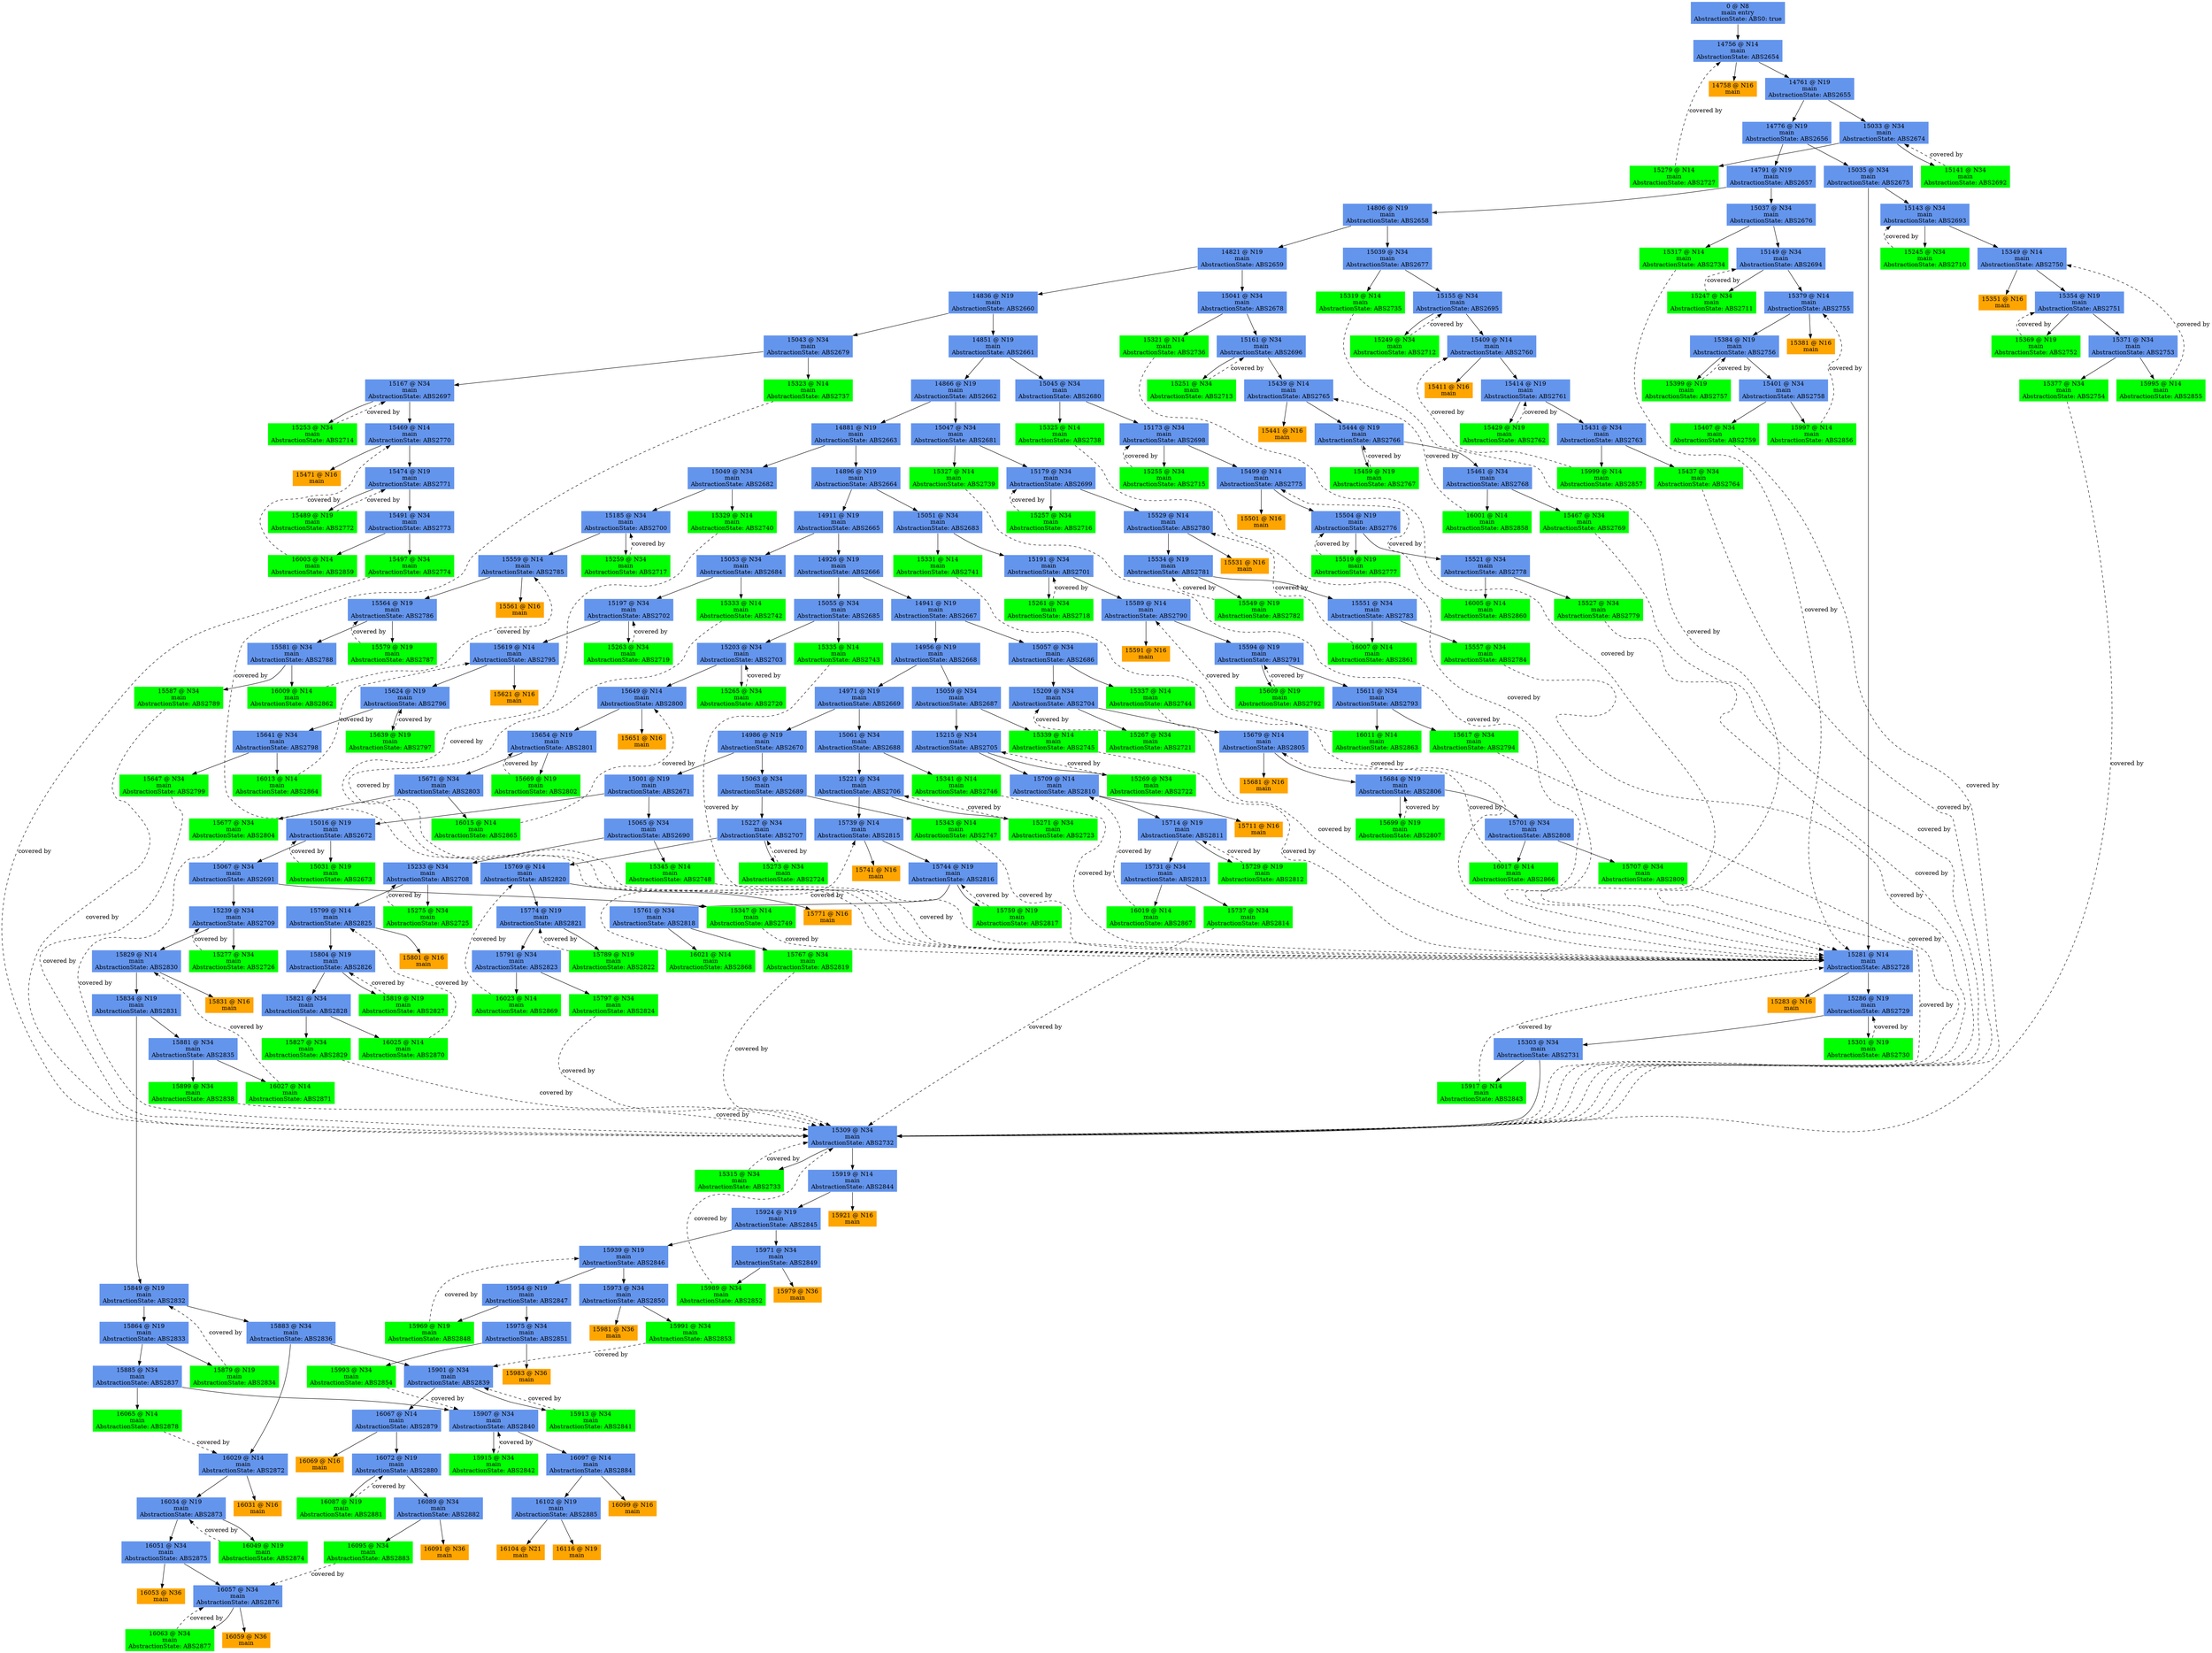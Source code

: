 digraph ARG {
node [style="filled" shape="box" color="white"]
0 [fillcolor="cornflowerblue" label="0 @ N8\nmain entry\nAbstractionState: ABS0: true\n" id="0"]
14756 [fillcolor="cornflowerblue" label="14756 @ N14\nmain\nAbstractionState: ABS2654\n" id="14756"]
14761 [fillcolor="cornflowerblue" label="14761 @ N19\nmain\nAbstractionState: ABS2655\n" id="14761"]
15033 [fillcolor="cornflowerblue" label="15033 @ N34\nmain\nAbstractionState: ABS2674\n" id="15033"]
15279 [fillcolor="green" label="15279 @ N14\nmain\nAbstractionState: ABS2727\n" id="15279"]
15141 [fillcolor="green" label="15141 @ N34\nmain\nAbstractionState: ABS2692\n" id="15141"]
14776 [fillcolor="cornflowerblue" label="14776 @ N19\nmain\nAbstractionState: ABS2656\n" id="14776"]
15035 [fillcolor="cornflowerblue" label="15035 @ N34\nmain\nAbstractionState: ABS2675\n" id="15035"]
15143 [fillcolor="cornflowerblue" label="15143 @ N34\nmain\nAbstractionState: ABS2693\n" id="15143"]
15245 [fillcolor="green" label="15245 @ N34\nmain\nAbstractionState: ABS2710\n" id="15245"]
15349 [fillcolor="cornflowerblue" label="15349 @ N14\nmain\nAbstractionState: ABS2750\n" id="15349"]
15351 [fillcolor="orange" label="15351 @ N16\nmain\n" id="15351"]
15354 [fillcolor="cornflowerblue" label="15354 @ N19\nmain\nAbstractionState: ABS2751\n" id="15354"]
15371 [fillcolor="cornflowerblue" label="15371 @ N34\nmain\nAbstractionState: ABS2753\n" id="15371"]
15377 [fillcolor="green" label="15377 @ N34\nmain\nAbstractionState: ABS2754\n" id="15377"]
15995 [fillcolor="green" label="15995 @ N14\nmain\nAbstractionState: ABS2855\n" id="15995"]
15369 [fillcolor="green" label="15369 @ N19\nmain\nAbstractionState: ABS2752\n" id="15369"]
15281 [fillcolor="cornflowerblue" label="15281 @ N14\nmain\nAbstractionState: ABS2728\n" id="15281"]
15283 [fillcolor="orange" label="15283 @ N16\nmain\n" id="15283"]
15286 [fillcolor="cornflowerblue" label="15286 @ N19\nmain\nAbstractionState: ABS2729\n" id="15286"]
15303 [fillcolor="cornflowerblue" label="15303 @ N34\nmain\nAbstractionState: ABS2731\n" id="15303"]
15309 [fillcolor="cornflowerblue" label="15309 @ N34\nmain\nAbstractionState: ABS2732\n" id="15309"]
15919 [fillcolor="cornflowerblue" label="15919 @ N14\nmain\nAbstractionState: ABS2844\n" id="15919"]
15924 [fillcolor="cornflowerblue" label="15924 @ N19\nmain\nAbstractionState: ABS2845\n" id="15924"]
15939 [fillcolor="cornflowerblue" label="15939 @ N19\nmain\nAbstractionState: ABS2846\n" id="15939"]
15973 [fillcolor="cornflowerblue" label="15973 @ N34\nmain\nAbstractionState: ABS2850\n" id="15973"]
15991 [fillcolor="green" label="15991 @ N34\nmain\nAbstractionState: ABS2853\n" id="15991"]
15981 [fillcolor="orange" label="15981 @ N36\nmain\n" id="15981"]
15954 [fillcolor="cornflowerblue" label="15954 @ N19\nmain\nAbstractionState: ABS2847\n" id="15954"]
15975 [fillcolor="cornflowerblue" label="15975 @ N34\nmain\nAbstractionState: ABS2851\n" id="15975"]
15983 [fillcolor="orange" label="15983 @ N36\nmain\n" id="15983"]
15993 [fillcolor="green" label="15993 @ N34\nmain\nAbstractionState: ABS2854\n" id="15993"]
15969 [fillcolor="green" label="15969 @ N19\nmain\nAbstractionState: ABS2848\n" id="15969"]
15971 [fillcolor="cornflowerblue" label="15971 @ N34\nmain\nAbstractionState: ABS2849\n" id="15971"]
15979 [fillcolor="orange" label="15979 @ N36\nmain\n" id="15979"]
15989 [fillcolor="green" label="15989 @ N34\nmain\nAbstractionState: ABS2852\n" id="15989"]
15921 [fillcolor="orange" label="15921 @ N16\nmain\n" id="15921"]
15315 [fillcolor="green" label="15315 @ N34\nmain\nAbstractionState: ABS2733\n" id="15315"]
15917 [fillcolor="green" label="15917 @ N14\nmain\nAbstractionState: ABS2843\n" id="15917"]
15301 [fillcolor="green" label="15301 @ N19\nmain\nAbstractionState: ABS2730\n" id="15301"]
14791 [fillcolor="cornflowerblue" label="14791 @ N19\nmain\nAbstractionState: ABS2657\n" id="14791"]
14806 [fillcolor="cornflowerblue" label="14806 @ N19\nmain\nAbstractionState: ABS2658\n" id="14806"]
14821 [fillcolor="cornflowerblue" label="14821 @ N19\nmain\nAbstractionState: ABS2659\n" id="14821"]
14836 [fillcolor="cornflowerblue" label="14836 @ N19\nmain\nAbstractionState: ABS2660\n" id="14836"]
15043 [fillcolor="cornflowerblue" label="15043 @ N34\nmain\nAbstractionState: ABS2679\n" id="15043"]
15323 [fillcolor="green" label="15323 @ N14\nmain\nAbstractionState: ABS2737\n" id="15323"]
15167 [fillcolor="cornflowerblue" label="15167 @ N34\nmain\nAbstractionState: ABS2697\n" id="15167"]
15469 [fillcolor="cornflowerblue" label="15469 @ N14\nmain\nAbstractionState: ABS2770\n" id="15469"]
15474 [fillcolor="cornflowerblue" label="15474 @ N19\nmain\nAbstractionState: ABS2771\n" id="15474"]
15491 [fillcolor="cornflowerblue" label="15491 @ N34\nmain\nAbstractionState: ABS2773\n" id="15491"]
16003 [fillcolor="green" label="16003 @ N14\nmain\nAbstractionState: ABS2859\n" id="16003"]
15497 [fillcolor="green" label="15497 @ N34\nmain\nAbstractionState: ABS2774\n" id="15497"]
15489 [fillcolor="green" label="15489 @ N19\nmain\nAbstractionState: ABS2772\n" id="15489"]
15471 [fillcolor="orange" label="15471 @ N16\nmain\n" id="15471"]
15253 [fillcolor="green" label="15253 @ N34\nmain\nAbstractionState: ABS2714\n" id="15253"]
14851 [fillcolor="cornflowerblue" label="14851 @ N19\nmain\nAbstractionState: ABS2661\n" id="14851"]
15045 [fillcolor="cornflowerblue" label="15045 @ N34\nmain\nAbstractionState: ABS2680\n" id="15045"]
15173 [fillcolor="cornflowerblue" label="15173 @ N34\nmain\nAbstractionState: ABS2698\n" id="15173"]
15499 [fillcolor="cornflowerblue" label="15499 @ N14\nmain\nAbstractionState: ABS2775\n" id="15499"]
15501 [fillcolor="orange" label="15501 @ N16\nmain\n" id="15501"]
15504 [fillcolor="cornflowerblue" label="15504 @ N19\nmain\nAbstractionState: ABS2776\n" id="15504"]
15521 [fillcolor="cornflowerblue" label="15521 @ N34\nmain\nAbstractionState: ABS2778\n" id="15521"]
15527 [fillcolor="green" label="15527 @ N34\nmain\nAbstractionState: ABS2779\n" id="15527"]
16005 [fillcolor="green" label="16005 @ N14\nmain\nAbstractionState: ABS2860\n" id="16005"]
15519 [fillcolor="green" label="15519 @ N19\nmain\nAbstractionState: ABS2777\n" id="15519"]
15255 [fillcolor="green" label="15255 @ N34\nmain\nAbstractionState: ABS2715\n" id="15255"]
15325 [fillcolor="green" label="15325 @ N14\nmain\nAbstractionState: ABS2738\n" id="15325"]
14866 [fillcolor="cornflowerblue" label="14866 @ N19\nmain\nAbstractionState: ABS2662\n" id="14866"]
15047 [fillcolor="cornflowerblue" label="15047 @ N34\nmain\nAbstractionState: ABS2681\n" id="15047"]
15179 [fillcolor="cornflowerblue" label="15179 @ N34\nmain\nAbstractionState: ABS2699\n" id="15179"]
15529 [fillcolor="cornflowerblue" label="15529 @ N14\nmain\nAbstractionState: ABS2780\n" id="15529"]
15531 [fillcolor="orange" label="15531 @ N16\nmain\n" id="15531"]
15534 [fillcolor="cornflowerblue" label="15534 @ N19\nmain\nAbstractionState: ABS2781\n" id="15534"]
15551 [fillcolor="cornflowerblue" label="15551 @ N34\nmain\nAbstractionState: ABS2783\n" id="15551"]
16007 [fillcolor="green" label="16007 @ N14\nmain\nAbstractionState: ABS2861\n" id="16007"]
15557 [fillcolor="green" label="15557 @ N34\nmain\nAbstractionState: ABS2784\n" id="15557"]
15549 [fillcolor="green" label="15549 @ N19\nmain\nAbstractionState: ABS2782\n" id="15549"]
15257 [fillcolor="green" label="15257 @ N34\nmain\nAbstractionState: ABS2716\n" id="15257"]
15327 [fillcolor="green" label="15327 @ N14\nmain\nAbstractionState: ABS2739\n" id="15327"]
14881 [fillcolor="cornflowerblue" label="14881 @ N19\nmain\nAbstractionState: ABS2663\n" id="14881"]
14896 [fillcolor="cornflowerblue" label="14896 @ N19\nmain\nAbstractionState: ABS2664\n" id="14896"]
15051 [fillcolor="cornflowerblue" label="15051 @ N34\nmain\nAbstractionState: ABS2683\n" id="15051"]
15331 [fillcolor="green" label="15331 @ N14\nmain\nAbstractionState: ABS2741\n" id="15331"]
15191 [fillcolor="cornflowerblue" label="15191 @ N34\nmain\nAbstractionState: ABS2701\n" id="15191"]
15589 [fillcolor="cornflowerblue" label="15589 @ N14\nmain\nAbstractionState: ABS2790\n" id="15589"]
15594 [fillcolor="cornflowerblue" label="15594 @ N19\nmain\nAbstractionState: ABS2791\n" id="15594"]
15609 [fillcolor="green" label="15609 @ N19\nmain\nAbstractionState: ABS2792\n" id="15609"]
15611 [fillcolor="cornflowerblue" label="15611 @ N34\nmain\nAbstractionState: ABS2793\n" id="15611"]
16011 [fillcolor="green" label="16011 @ N14\nmain\nAbstractionState: ABS2863\n" id="16011"]
15617 [fillcolor="green" label="15617 @ N34\nmain\nAbstractionState: ABS2794\n" id="15617"]
15591 [fillcolor="orange" label="15591 @ N16\nmain\n" id="15591"]
15261 [fillcolor="green" label="15261 @ N34\nmain\nAbstractionState: ABS2718\n" id="15261"]
14911 [fillcolor="cornflowerblue" label="14911 @ N19\nmain\nAbstractionState: ABS2665\n" id="14911"]
14926 [fillcolor="cornflowerblue" label="14926 @ N19\nmain\nAbstractionState: ABS2666\n" id="14926"]
14941 [fillcolor="cornflowerblue" label="14941 @ N19\nmain\nAbstractionState: ABS2667\n" id="14941"]
15057 [fillcolor="cornflowerblue" label="15057 @ N34\nmain\nAbstractionState: ABS2686\n" id="15057"]
15209 [fillcolor="cornflowerblue" label="15209 @ N34\nmain\nAbstractionState: ABS2704\n" id="15209"]
15679 [fillcolor="cornflowerblue" label="15679 @ N14\nmain\nAbstractionState: ABS2805\n" id="15679"]
15684 [fillcolor="cornflowerblue" label="15684 @ N19\nmain\nAbstractionState: ABS2806\n" id="15684"]
15701 [fillcolor="cornflowerblue" label="15701 @ N34\nmain\nAbstractionState: ABS2808\n" id="15701"]
15707 [fillcolor="green" label="15707 @ N34\nmain\nAbstractionState: ABS2809\n" id="15707"]
16017 [fillcolor="green" label="16017 @ N14\nmain\nAbstractionState: ABS2866\n" id="16017"]
15699 [fillcolor="green" label="15699 @ N19\nmain\nAbstractionState: ABS2807\n" id="15699"]
15681 [fillcolor="orange" label="15681 @ N16\nmain\n" id="15681"]
15267 [fillcolor="green" label="15267 @ N34\nmain\nAbstractionState: ABS2721\n" id="15267"]
15337 [fillcolor="green" label="15337 @ N14\nmain\nAbstractionState: ABS2744\n" id="15337"]
14956 [fillcolor="cornflowerblue" label="14956 @ N19\nmain\nAbstractionState: ABS2668\n" id="14956"]
15059 [fillcolor="cornflowerblue" label="15059 @ N34\nmain\nAbstractionState: ABS2687\n" id="15059"]
15339 [fillcolor="green" label="15339 @ N14\nmain\nAbstractionState: ABS2745\n" id="15339"]
15215 [fillcolor="cornflowerblue" label="15215 @ N34\nmain\nAbstractionState: ABS2705\n" id="15215"]
15269 [fillcolor="green" label="15269 @ N34\nmain\nAbstractionState: ABS2722\n" id="15269"]
15709 [fillcolor="cornflowerblue" label="15709 @ N14\nmain\nAbstractionState: ABS2810\n" id="15709"]
15714 [fillcolor="cornflowerblue" label="15714 @ N19\nmain\nAbstractionState: ABS2811\n" id="15714"]
15729 [fillcolor="green" label="15729 @ N19\nmain\nAbstractionState: ABS2812\n" id="15729"]
15731 [fillcolor="cornflowerblue" label="15731 @ N34\nmain\nAbstractionState: ABS2813\n" id="15731"]
16019 [fillcolor="green" label="16019 @ N14\nmain\nAbstractionState: ABS2867\n" id="16019"]
15737 [fillcolor="green" label="15737 @ N34\nmain\nAbstractionState: ABS2814\n" id="15737"]
15711 [fillcolor="orange" label="15711 @ N16\nmain\n" id="15711"]
14971 [fillcolor="cornflowerblue" label="14971 @ N19\nmain\nAbstractionState: ABS2669\n" id="14971"]
15061 [fillcolor="cornflowerblue" label="15061 @ N34\nmain\nAbstractionState: ABS2688\n" id="15061"]
15341 [fillcolor="green" label="15341 @ N14\nmain\nAbstractionState: ABS2746\n" id="15341"]
15221 [fillcolor="cornflowerblue" label="15221 @ N34\nmain\nAbstractionState: ABS2706\n" id="15221"]
15271 [fillcolor="green" label="15271 @ N34\nmain\nAbstractionState: ABS2723\n" id="15271"]
15739 [fillcolor="cornflowerblue" label="15739 @ N14\nmain\nAbstractionState: ABS2815\n" id="15739"]
15744 [fillcolor="cornflowerblue" label="15744 @ N19\nmain\nAbstractionState: ABS2816\n" id="15744"]
15761 [fillcolor="cornflowerblue" label="15761 @ N34\nmain\nAbstractionState: ABS2818\n" id="15761"]
16021 [fillcolor="green" label="16021 @ N14\nmain\nAbstractionState: ABS2868\n" id="16021"]
15767 [fillcolor="green" label="15767 @ N34\nmain\nAbstractionState: ABS2819\n" id="15767"]
15759 [fillcolor="green" label="15759 @ N19\nmain\nAbstractionState: ABS2817\n" id="15759"]
15741 [fillcolor="orange" label="15741 @ N16\nmain\n" id="15741"]
14986 [fillcolor="cornflowerblue" label="14986 @ N19\nmain\nAbstractionState: ABS2670\n" id="14986"]
15063 [fillcolor="cornflowerblue" label="15063 @ N34\nmain\nAbstractionState: ABS2689\n" id="15063"]
15343 [fillcolor="green" label="15343 @ N14\nmain\nAbstractionState: ABS2747\n" id="15343"]
15227 [fillcolor="cornflowerblue" label="15227 @ N34\nmain\nAbstractionState: ABS2707\n" id="15227"]
15769 [fillcolor="cornflowerblue" label="15769 @ N14\nmain\nAbstractionState: ABS2820\n" id="15769"]
15774 [fillcolor="cornflowerblue" label="15774 @ N19\nmain\nAbstractionState: ABS2821\n" id="15774"]
15791 [fillcolor="cornflowerblue" label="15791 @ N34\nmain\nAbstractionState: ABS2823\n" id="15791"]
16023 [fillcolor="green" label="16023 @ N14\nmain\nAbstractionState: ABS2869\n" id="16023"]
15797 [fillcolor="green" label="15797 @ N34\nmain\nAbstractionState: ABS2824\n" id="15797"]
15789 [fillcolor="green" label="15789 @ N19\nmain\nAbstractionState: ABS2822\n" id="15789"]
15771 [fillcolor="orange" label="15771 @ N16\nmain\n" id="15771"]
15273 [fillcolor="green" label="15273 @ N34\nmain\nAbstractionState: ABS2724\n" id="15273"]
15001 [fillcolor="cornflowerblue" label="15001 @ N19\nmain\nAbstractionState: ABS2671\n" id="15001"]
15016 [fillcolor="cornflowerblue" label="15016 @ N19\nmain\nAbstractionState: ABS2672\n" id="15016"]
15067 [fillcolor="cornflowerblue" label="15067 @ N34\nmain\nAbstractionState: ABS2691\n" id="15067"]
15239 [fillcolor="cornflowerblue" label="15239 @ N34\nmain\nAbstractionState: ABS2709\n" id="15239"]
15829 [fillcolor="cornflowerblue" label="15829 @ N14\nmain\nAbstractionState: ABS2830\n" id="15829"]
15834 [fillcolor="cornflowerblue" label="15834 @ N19\nmain\nAbstractionState: ABS2831\n" id="15834"]
15849 [fillcolor="cornflowerblue" label="15849 @ N19\nmain\nAbstractionState: ABS2832\n" id="15849"]
15864 [fillcolor="cornflowerblue" label="15864 @ N19\nmain\nAbstractionState: ABS2833\n" id="15864"]
15885 [fillcolor="cornflowerblue" label="15885 @ N34\nmain\nAbstractionState: ABS2837\n" id="15885"]
15907 [fillcolor="cornflowerblue" label="15907 @ N34\nmain\nAbstractionState: ABS2840\n" id="15907"]
16097 [fillcolor="cornflowerblue" label="16097 @ N14\nmain\nAbstractionState: ABS2884\n" id="16097"]
16102 [fillcolor="cornflowerblue" label="16102 @ N19\nmain\nAbstractionState: ABS2885\n" id="16102"]
16116 [fillcolor="orange" label="16116 @ N19\nmain\n" id="16116"]
16104 [fillcolor="orange" label="16104 @ N21\nmain\n" id="16104"]
16099 [fillcolor="orange" label="16099 @ N16\nmain\n" id="16099"]
15915 [fillcolor="green" label="15915 @ N34\nmain\nAbstractionState: ABS2842\n" id="15915"]
16065 [fillcolor="green" label="16065 @ N14\nmain\nAbstractionState: ABS2878\n" id="16065"]
15879 [fillcolor="green" label="15879 @ N19\nmain\nAbstractionState: ABS2834\n" id="15879"]
15883 [fillcolor="cornflowerblue" label="15883 @ N34\nmain\nAbstractionState: ABS2836\n" id="15883"]
16029 [fillcolor="cornflowerblue" label="16029 @ N14\nmain\nAbstractionState: ABS2872\n" id="16029"]
16034 [fillcolor="cornflowerblue" label="16034 @ N19\nmain\nAbstractionState: ABS2873\n" id="16034"]
16051 [fillcolor="cornflowerblue" label="16051 @ N34\nmain\nAbstractionState: ABS2875\n" id="16051"]
16053 [fillcolor="orange" label="16053 @ N36\nmain\n" id="16053"]
16057 [fillcolor="cornflowerblue" label="16057 @ N34\nmain\nAbstractionState: ABS2876\n" id="16057"]
16063 [fillcolor="green" label="16063 @ N34\nmain\nAbstractionState: ABS2877\n" id="16063"]
16059 [fillcolor="orange" label="16059 @ N36\nmain\n" id="16059"]
16049 [fillcolor="green" label="16049 @ N19\nmain\nAbstractionState: ABS2874\n" id="16049"]
16031 [fillcolor="orange" label="16031 @ N16\nmain\n" id="16031"]
15901 [fillcolor="cornflowerblue" label="15901 @ N34\nmain\nAbstractionState: ABS2839\n" id="15901"]
15913 [fillcolor="green" label="15913 @ N34\nmain\nAbstractionState: ABS2841\n" id="15913"]
16067 [fillcolor="cornflowerblue" label="16067 @ N14\nmain\nAbstractionState: ABS2879\n" id="16067"]
16072 [fillcolor="cornflowerblue" label="16072 @ N19\nmain\nAbstractionState: ABS2880\n" id="16072"]
16087 [fillcolor="green" label="16087 @ N19\nmain\nAbstractionState: ABS2881\n" id="16087"]
16089 [fillcolor="cornflowerblue" label="16089 @ N34\nmain\nAbstractionState: ABS2882\n" id="16089"]
16091 [fillcolor="orange" label="16091 @ N36\nmain\n" id="16091"]
16095 [fillcolor="green" label="16095 @ N34\nmain\nAbstractionState: ABS2883\n" id="16095"]
16069 [fillcolor="orange" label="16069 @ N16\nmain\n" id="16069"]
15881 [fillcolor="cornflowerblue" label="15881 @ N34\nmain\nAbstractionState: ABS2835\n" id="15881"]
16027 [fillcolor="green" label="16027 @ N14\nmain\nAbstractionState: ABS2871\n" id="16027"]
15899 [fillcolor="green" label="15899 @ N34\nmain\nAbstractionState: ABS2838\n" id="15899"]
15831 [fillcolor="orange" label="15831 @ N16\nmain\n" id="15831"]
15277 [fillcolor="green" label="15277 @ N34\nmain\nAbstractionState: ABS2726\n" id="15277"]
15347 [fillcolor="green" label="15347 @ N14\nmain\nAbstractionState: ABS2749\n" id="15347"]
15031 [fillcolor="green" label="15031 @ N19\nmain\nAbstractionState: ABS2673\n" id="15031"]
15065 [fillcolor="cornflowerblue" label="15065 @ N34\nmain\nAbstractionState: ABS2690\n" id="15065"]
15345 [fillcolor="green" label="15345 @ N14\nmain\nAbstractionState: ABS2748\n" id="15345"]
15233 [fillcolor="cornflowerblue" label="15233 @ N34\nmain\nAbstractionState: ABS2708\n" id="15233"]
15799 [fillcolor="cornflowerblue" label="15799 @ N14\nmain\nAbstractionState: ABS2825\n" id="15799"]
15804 [fillcolor="cornflowerblue" label="15804 @ N19\nmain\nAbstractionState: ABS2826\n" id="15804"]
15819 [fillcolor="green" label="15819 @ N19\nmain\nAbstractionState: ABS2827\n" id="15819"]
15821 [fillcolor="cornflowerblue" label="15821 @ N34\nmain\nAbstractionState: ABS2828\n" id="15821"]
16025 [fillcolor="green" label="16025 @ N14\nmain\nAbstractionState: ABS2870\n" id="16025"]
15827 [fillcolor="green" label="15827 @ N34\nmain\nAbstractionState: ABS2829\n" id="15827"]
15801 [fillcolor="orange" label="15801 @ N16\nmain\n" id="15801"]
15275 [fillcolor="green" label="15275 @ N34\nmain\nAbstractionState: ABS2725\n" id="15275"]
15055 [fillcolor="cornflowerblue" label="15055 @ N34\nmain\nAbstractionState: ABS2685\n" id="15055"]
15203 [fillcolor="cornflowerblue" label="15203 @ N34\nmain\nAbstractionState: ABS2703\n" id="15203"]
15649 [fillcolor="cornflowerblue" label="15649 @ N14\nmain\nAbstractionState: ABS2800\n" id="15649"]
15654 [fillcolor="cornflowerblue" label="15654 @ N19\nmain\nAbstractionState: ABS2801\n" id="15654"]
15671 [fillcolor="cornflowerblue" label="15671 @ N34\nmain\nAbstractionState: ABS2803\n" id="15671"]
16015 [fillcolor="green" label="16015 @ N14\nmain\nAbstractionState: ABS2865\n" id="16015"]
15677 [fillcolor="green" label="15677 @ N34\nmain\nAbstractionState: ABS2804\n" id="15677"]
15669 [fillcolor="green" label="15669 @ N19\nmain\nAbstractionState: ABS2802\n" id="15669"]
15651 [fillcolor="orange" label="15651 @ N16\nmain\n" id="15651"]
15265 [fillcolor="green" label="15265 @ N34\nmain\nAbstractionState: ABS2720\n" id="15265"]
15335 [fillcolor="green" label="15335 @ N14\nmain\nAbstractionState: ABS2743\n" id="15335"]
15053 [fillcolor="cornflowerblue" label="15053 @ N34\nmain\nAbstractionState: ABS2684\n" id="15053"]
15333 [fillcolor="green" label="15333 @ N14\nmain\nAbstractionState: ABS2742\n" id="15333"]
15197 [fillcolor="cornflowerblue" label="15197 @ N34\nmain\nAbstractionState: ABS2702\n" id="15197"]
15619 [fillcolor="cornflowerblue" label="15619 @ N14\nmain\nAbstractionState: ABS2795\n" id="15619"]
15624 [fillcolor="cornflowerblue" label="15624 @ N19\nmain\nAbstractionState: ABS2796\n" id="15624"]
15641 [fillcolor="cornflowerblue" label="15641 @ N34\nmain\nAbstractionState: ABS2798\n" id="15641"]
16013 [fillcolor="green" label="16013 @ N14\nmain\nAbstractionState: ABS2864\n" id="16013"]
15647 [fillcolor="green" label="15647 @ N34\nmain\nAbstractionState: ABS2799\n" id="15647"]
15639 [fillcolor="green" label="15639 @ N19\nmain\nAbstractionState: ABS2797\n" id="15639"]
15621 [fillcolor="orange" label="15621 @ N16\nmain\n" id="15621"]
15263 [fillcolor="green" label="15263 @ N34\nmain\nAbstractionState: ABS2719\n" id="15263"]
15049 [fillcolor="cornflowerblue" label="15049 @ N34\nmain\nAbstractionState: ABS2682\n" id="15049"]
15185 [fillcolor="cornflowerblue" label="15185 @ N34\nmain\nAbstractionState: ABS2700\n" id="15185"]
15559 [fillcolor="cornflowerblue" label="15559 @ N14\nmain\nAbstractionState: ABS2785\n" id="15559"]
15561 [fillcolor="orange" label="15561 @ N16\nmain\n" id="15561"]
15564 [fillcolor="cornflowerblue" label="15564 @ N19\nmain\nAbstractionState: ABS2786\n" id="15564"]
15579 [fillcolor="green" label="15579 @ N19\nmain\nAbstractionState: ABS2787\n" id="15579"]
15581 [fillcolor="cornflowerblue" label="15581 @ N34\nmain\nAbstractionState: ABS2788\n" id="15581"]
15587 [fillcolor="green" label="15587 @ N34\nmain\nAbstractionState: ABS2789\n" id="15587"]
16009 [fillcolor="green" label="16009 @ N14\nmain\nAbstractionState: ABS2862\n" id="16009"]
15259 [fillcolor="green" label="15259 @ N34\nmain\nAbstractionState: ABS2717\n" id="15259"]
15329 [fillcolor="green" label="15329 @ N14\nmain\nAbstractionState: ABS2740\n" id="15329"]
15041 [fillcolor="cornflowerblue" label="15041 @ N34\nmain\nAbstractionState: ABS2678\n" id="15041"]
15321 [fillcolor="green" label="15321 @ N14\nmain\nAbstractionState: ABS2736\n" id="15321"]
15161 [fillcolor="cornflowerblue" label="15161 @ N34\nmain\nAbstractionState: ABS2696\n" id="15161"]
15439 [fillcolor="cornflowerblue" label="15439 @ N14\nmain\nAbstractionState: ABS2765\n" id="15439"]
15444 [fillcolor="cornflowerblue" label="15444 @ N19\nmain\nAbstractionState: ABS2766\n" id="15444"]
15459 [fillcolor="green" label="15459 @ N19\nmain\nAbstractionState: ABS2767\n" id="15459"]
15461 [fillcolor="cornflowerblue" label="15461 @ N34\nmain\nAbstractionState: ABS2768\n" id="15461"]
16001 [fillcolor="green" label="16001 @ N14\nmain\nAbstractionState: ABS2858\n" id="16001"]
15467 [fillcolor="green" label="15467 @ N34\nmain\nAbstractionState: ABS2769\n" id="15467"]
15441 [fillcolor="orange" label="15441 @ N16\nmain\n" id="15441"]
15251 [fillcolor="green" label="15251 @ N34\nmain\nAbstractionState: ABS2713\n" id="15251"]
15039 [fillcolor="cornflowerblue" label="15039 @ N34\nmain\nAbstractionState: ABS2677\n" id="15039"]
15155 [fillcolor="cornflowerblue" label="15155 @ N34\nmain\nAbstractionState: ABS2695\n" id="15155"]
15409 [fillcolor="cornflowerblue" label="15409 @ N14\nmain\nAbstractionState: ABS2760\n" id="15409"]
15414 [fillcolor="cornflowerblue" label="15414 @ N19\nmain\nAbstractionState: ABS2761\n" id="15414"]
15431 [fillcolor="cornflowerblue" label="15431 @ N34\nmain\nAbstractionState: ABS2763\n" id="15431"]
15437 [fillcolor="green" label="15437 @ N34\nmain\nAbstractionState: ABS2764\n" id="15437"]
15999 [fillcolor="green" label="15999 @ N14\nmain\nAbstractionState: ABS2857\n" id="15999"]
15429 [fillcolor="green" label="15429 @ N19\nmain\nAbstractionState: ABS2762\n" id="15429"]
15411 [fillcolor="orange" label="15411 @ N16\nmain\n" id="15411"]
15249 [fillcolor="green" label="15249 @ N34\nmain\nAbstractionState: ABS2712\n" id="15249"]
15319 [fillcolor="green" label="15319 @ N14\nmain\nAbstractionState: ABS2735\n" id="15319"]
15037 [fillcolor="cornflowerblue" label="15037 @ N34\nmain\nAbstractionState: ABS2676\n" id="15037"]
15317 [fillcolor="green" label="15317 @ N14\nmain\nAbstractionState: ABS2734\n" id="15317"]
15149 [fillcolor="cornflowerblue" label="15149 @ N34\nmain\nAbstractionState: ABS2694\n" id="15149"]
15379 [fillcolor="cornflowerblue" label="15379 @ N14\nmain\nAbstractionState: ABS2755\n" id="15379"]
15384 [fillcolor="cornflowerblue" label="15384 @ N19\nmain\nAbstractionState: ABS2756\n" id="15384"]
15401 [fillcolor="cornflowerblue" label="15401 @ N34\nmain\nAbstractionState: ABS2758\n" id="15401"]
15407 [fillcolor="green" label="15407 @ N34\nmain\nAbstractionState: ABS2759\n" id="15407"]
15997 [fillcolor="green" label="15997 @ N14\nmain\nAbstractionState: ABS2856\n" id="15997"]
15399 [fillcolor="green" label="15399 @ N19\nmain\nAbstractionState: ABS2757\n" id="15399"]
15381 [fillcolor="orange" label="15381 @ N16\nmain\n" id="15381"]
15247 [fillcolor="green" label="15247 @ N34\nmain\nAbstractionState: ABS2711\n" id="15247"]
14758 [fillcolor="orange" label="14758 @ N16\nmain\n" id="14758"]
0 -> 14756 []
15279 -> 14756 [style="dashed" weight="0" label="covered by"]
14756 -> 14758 []
14756 -> 14761 []
14761 -> 14776 []
14761 -> 15033 []
15141 -> 15033 [style="dashed" weight="0" label="covered by"]
15033 -> 15141 []
15033 -> 15279 []
14776 -> 14791 []
14776 -> 15035 []
15035 -> 15281 []
15035 -> 15143 []
15245 -> 15143 [style="dashed" weight="0" label="covered by"]
15143 -> 15349 []
15143 -> 15245 []
15995 -> 15349 [style="dashed" weight="0" label="covered by"]
15349 -> 15354 []
15349 -> 15351 []
15369 -> 15354 [style="dashed" weight="0" label="covered by"]
15354 -> 15369 []
15354 -> 15371 []
15371 -> 15995 []
15371 -> 15377 []
15317 -> 15281 [style="dashed" weight="0" label="covered by"]
15319 -> 15281 [style="dashed" weight="0" label="covered by"]
15321 -> 15281 [style="dashed" weight="0" label="covered by"]
15323 -> 15281 [style="dashed" weight="0" label="covered by"]
15325 -> 15281 [style="dashed" weight="0" label="covered by"]
15327 -> 15281 [style="dashed" weight="0" label="covered by"]
15329 -> 15281 [style="dashed" weight="0" label="covered by"]
15331 -> 15281 [style="dashed" weight="0" label="covered by"]
15333 -> 15281 [style="dashed" weight="0" label="covered by"]
15335 -> 15281 [style="dashed" weight="0" label="covered by"]
15337 -> 15281 [style="dashed" weight="0" label="covered by"]
15339 -> 15281 [style="dashed" weight="0" label="covered by"]
15341 -> 15281 [style="dashed" weight="0" label="covered by"]
15343 -> 15281 [style="dashed" weight="0" label="covered by"]
15345 -> 15281 [style="dashed" weight="0" label="covered by"]
15347 -> 15281 [style="dashed" weight="0" label="covered by"]
15917 -> 15281 [style="dashed" weight="0" label="covered by"]
15281 -> 15286 []
15281 -> 15283 []
15301 -> 15286 [style="dashed" weight="0" label="covered by"]
15286 -> 15301 []
15286 -> 15303 []
15303 -> 15917 []
15303 -> 15309 []
15315 -> 15309 [style="dashed" weight="0" label="covered by"]
15377 -> 15309 [style="dashed" weight="0" label="covered by"]
15407 -> 15309 [style="dashed" weight="0" label="covered by"]
15437 -> 15309 [style="dashed" weight="0" label="covered by"]
15467 -> 15309 [style="dashed" weight="0" label="covered by"]
15497 -> 15309 [style="dashed" weight="0" label="covered by"]
15527 -> 15309 [style="dashed" weight="0" label="covered by"]
15557 -> 15309 [style="dashed" weight="0" label="covered by"]
15587 -> 15309 [style="dashed" weight="0" label="covered by"]
15617 -> 15309 [style="dashed" weight="0" label="covered by"]
15647 -> 15309 [style="dashed" weight="0" label="covered by"]
15677 -> 15309 [style="dashed" weight="0" label="covered by"]
15707 -> 15309 [style="dashed" weight="0" label="covered by"]
15737 -> 15309 [style="dashed" weight="0" label="covered by"]
15767 -> 15309 [style="dashed" weight="0" label="covered by"]
15797 -> 15309 [style="dashed" weight="0" label="covered by"]
15827 -> 15309 [style="dashed" weight="0" label="covered by"]
15899 -> 15309 [style="dashed" weight="0" label="covered by"]
15989 -> 15309 [style="dashed" weight="0" label="covered by"]
15309 -> 15315 []
15309 -> 15919 []
15919 -> 15921 []
15919 -> 15924 []
15924 -> 15971 []
15924 -> 15939 []
15969 -> 15939 [style="dashed" weight="0" label="covered by"]
15939 -> 15954 []
15939 -> 15973 []
15973 -> 15981 []
15973 -> 15991 []
15954 -> 15969 []
15954 -> 15975 []
15975 -> 15993 []
15975 -> 15983 []
15971 -> 15989 []
15971 -> 15979 []
14791 -> 15037 []
14791 -> 14806 []
14806 -> 15039 []
14806 -> 14821 []
14821 -> 15041 []
14821 -> 14836 []
14836 -> 14851 []
14836 -> 15043 []
15043 -> 15167 []
15043 -> 15323 []
15253 -> 15167 [style="dashed" weight="0" label="covered by"]
15167 -> 15253 []
15167 -> 15469 []
16003 -> 15469 [style="dashed" weight="0" label="covered by"]
15469 -> 15471 []
15469 -> 15474 []
15489 -> 15474 [style="dashed" weight="0" label="covered by"]
15474 -> 15489 []
15474 -> 15491 []
15491 -> 15497 []
15491 -> 16003 []
14851 -> 14866 []
14851 -> 15045 []
15045 -> 15325 []
15045 -> 15173 []
15255 -> 15173 [style="dashed" weight="0" label="covered by"]
15173 -> 15255 []
15173 -> 15499 []
16005 -> 15499 [style="dashed" weight="0" label="covered by"]
15499 -> 15504 []
15499 -> 15501 []
15519 -> 15504 [style="dashed" weight="0" label="covered by"]
15504 -> 15519 []
15504 -> 15521 []
15521 -> 16005 []
15521 -> 15527 []
14866 -> 14881 []
14866 -> 15047 []
15047 -> 15327 []
15047 -> 15179 []
15257 -> 15179 [style="dashed" weight="0" label="covered by"]
15179 -> 15257 []
15179 -> 15529 []
16007 -> 15529 [style="dashed" weight="0" label="covered by"]
15529 -> 15534 []
15529 -> 15531 []
15549 -> 15534 [style="dashed" weight="0" label="covered by"]
15534 -> 15549 []
15534 -> 15551 []
15551 -> 15557 []
15551 -> 16007 []
14881 -> 15049 []
14881 -> 14896 []
14896 -> 14911 []
14896 -> 15051 []
15051 -> 15191 []
15051 -> 15331 []
15261 -> 15191 [style="dashed" weight="0" label="covered by"]
15191 -> 15261 []
15191 -> 15589 []
16011 -> 15589 [style="dashed" weight="0" label="covered by"]
15589 -> 15591 []
15589 -> 15594 []
15609 -> 15594 [style="dashed" weight="0" label="covered by"]
15594 -> 15611 []
15594 -> 15609 []
15611 -> 15617 []
15611 -> 16011 []
14911 -> 15053 []
14911 -> 14926 []
14926 -> 15055 []
14926 -> 14941 []
14941 -> 14956 []
14941 -> 15057 []
15057 -> 15337 []
15057 -> 15209 []
15267 -> 15209 [style="dashed" weight="0" label="covered by"]
15209 -> 15267 []
15209 -> 15679 []
16017 -> 15679 [style="dashed" weight="0" label="covered by"]
15679 -> 15681 []
15679 -> 15684 []
15699 -> 15684 [style="dashed" weight="0" label="covered by"]
15684 -> 15699 []
15684 -> 15701 []
15701 -> 16017 []
15701 -> 15707 []
14956 -> 14971 []
14956 -> 15059 []
15059 -> 15215 []
15059 -> 15339 []
15269 -> 15215 [style="dashed" weight="0" label="covered by"]
15215 -> 15709 []
15215 -> 15269 []
16019 -> 15709 [style="dashed" weight="0" label="covered by"]
15709 -> 15711 []
15709 -> 15714 []
15729 -> 15714 [style="dashed" weight="0" label="covered by"]
15714 -> 15731 []
15714 -> 15729 []
15731 -> 15737 []
15731 -> 16019 []
14971 -> 14986 []
14971 -> 15061 []
15061 -> 15221 []
15061 -> 15341 []
15271 -> 15221 [style="dashed" weight="0" label="covered by"]
15221 -> 15739 []
15221 -> 15271 []
16021 -> 15739 [style="dashed" weight="0" label="covered by"]
15739 -> 15741 []
15739 -> 15744 []
15759 -> 15744 [style="dashed" weight="0" label="covered by"]
15744 -> 15759 []
15744 -> 15761 []
15761 -> 15767 []
15761 -> 16021 []
14986 -> 15001 []
14986 -> 15063 []
15063 -> 15227 []
15063 -> 15343 []
15273 -> 15227 [style="dashed" weight="0" label="covered by"]
15227 -> 15273 []
15227 -> 15769 []
16023 -> 15769 [style="dashed" weight="0" label="covered by"]
15769 -> 15771 []
15769 -> 15774 []
15789 -> 15774 [style="dashed" weight="0" label="covered by"]
15774 -> 15789 []
15774 -> 15791 []
15791 -> 15797 []
15791 -> 16023 []
15001 -> 15065 []
15001 -> 15016 []
15031 -> 15016 [style="dashed" weight="0" label="covered by"]
15016 -> 15031 []
15016 -> 15067 []
15067 -> 15347 []
15067 -> 15239 []
15277 -> 15239 [style="dashed" weight="0" label="covered by"]
15239 -> 15277 []
15239 -> 15829 []
16027 -> 15829 [style="dashed" weight="0" label="covered by"]
15829 -> 15831 []
15829 -> 15834 []
15834 -> 15881 []
15834 -> 15849 []
15879 -> 15849 [style="dashed" weight="0" label="covered by"]
15849 -> 15883 []
15849 -> 15864 []
15864 -> 15879 []
15864 -> 15885 []
15885 -> 16065 []
15885 -> 15907 []
15915 -> 15907 [style="dashed" weight="0" label="covered by"]
15993 -> 15907 [style="dashed" weight="0" label="covered by"]
15907 -> 15915 []
15907 -> 16097 []
16097 -> 16099 []
16097 -> 16102 []
16102 -> 16104 []
16102 -> 16116 []
15883 -> 15901 []
15883 -> 16029 []
16065 -> 16029 [style="dashed" weight="0" label="covered by"]
16029 -> 16031 []
16029 -> 16034 []
16049 -> 16034 [style="dashed" weight="0" label="covered by"]
16034 -> 16049 []
16034 -> 16051 []
16051 -> 16057 []
16051 -> 16053 []
16063 -> 16057 [style="dashed" weight="0" label="covered by"]
16095 -> 16057 [style="dashed" weight="0" label="covered by"]
16057 -> 16059 []
16057 -> 16063 []
15913 -> 15901 [style="dashed" weight="0" label="covered by"]
15991 -> 15901 [style="dashed" weight="0" label="covered by"]
15901 -> 16067 []
15901 -> 15913 []
16067 -> 16069 []
16067 -> 16072 []
16087 -> 16072 [style="dashed" weight="0" label="covered by"]
16072 -> 16089 []
16072 -> 16087 []
16089 -> 16095 []
16089 -> 16091 []
15881 -> 15899 []
15881 -> 16027 []
15065 -> 15233 []
15065 -> 15345 []
15275 -> 15233 [style="dashed" weight="0" label="covered by"]
15233 -> 15275 []
15233 -> 15799 []
16025 -> 15799 [style="dashed" weight="0" label="covered by"]
15799 -> 15801 []
15799 -> 15804 []
15819 -> 15804 [style="dashed" weight="0" label="covered by"]
15804 -> 15821 []
15804 -> 15819 []
15821 -> 15827 []
15821 -> 16025 []
15055 -> 15335 []
15055 -> 15203 []
15265 -> 15203 [style="dashed" weight="0" label="covered by"]
15203 -> 15265 []
15203 -> 15649 []
16015 -> 15649 [style="dashed" weight="0" label="covered by"]
15649 -> 15651 []
15649 -> 15654 []
15669 -> 15654 [style="dashed" weight="0" label="covered by"]
15654 -> 15669 []
15654 -> 15671 []
15671 -> 15677 []
15671 -> 16015 []
15053 -> 15197 []
15053 -> 15333 []
15263 -> 15197 [style="dashed" weight="0" label="covered by"]
15197 -> 15263 []
15197 -> 15619 []
16013 -> 15619 [style="dashed" weight="0" label="covered by"]
15619 -> 15621 []
15619 -> 15624 []
15639 -> 15624 [style="dashed" weight="0" label="covered by"]
15624 -> 15639 []
15624 -> 15641 []
15641 -> 15647 []
15641 -> 16013 []
15049 -> 15329 []
15049 -> 15185 []
15259 -> 15185 [style="dashed" weight="0" label="covered by"]
15185 -> 15259 []
15185 -> 15559 []
16009 -> 15559 [style="dashed" weight="0" label="covered by"]
15559 -> 15564 []
15559 -> 15561 []
15579 -> 15564 [style="dashed" weight="0" label="covered by"]
15564 -> 15581 []
15564 -> 15579 []
15581 -> 16009 []
15581 -> 15587 []
15041 -> 15161 []
15041 -> 15321 []
15251 -> 15161 [style="dashed" weight="0" label="covered by"]
15161 -> 15251 []
15161 -> 15439 []
16001 -> 15439 [style="dashed" weight="0" label="covered by"]
15439 -> 15441 []
15439 -> 15444 []
15459 -> 15444 [style="dashed" weight="0" label="covered by"]
15444 -> 15461 []
15444 -> 15459 []
15461 -> 15467 []
15461 -> 16001 []
15039 -> 15319 []
15039 -> 15155 []
15249 -> 15155 [style="dashed" weight="0" label="covered by"]
15155 -> 15249 []
15155 -> 15409 []
15999 -> 15409 [style="dashed" weight="0" label="covered by"]
15409 -> 15411 []
15409 -> 15414 []
15429 -> 15414 [style="dashed" weight="0" label="covered by"]
15414 -> 15429 []
15414 -> 15431 []
15431 -> 15999 []
15431 -> 15437 []
15037 -> 15149 []
15037 -> 15317 []
15247 -> 15149 [style="dashed" weight="0" label="covered by"]
15149 -> 15247 []
15149 -> 15379 []
15997 -> 15379 [style="dashed" weight="0" label="covered by"]
15379 -> 15381 []
15379 -> 15384 []
15399 -> 15384 [style="dashed" weight="0" label="covered by"]
15384 -> 15399 []
15384 -> 15401 []
15401 -> 15997 []
15401 -> 15407 []
}
